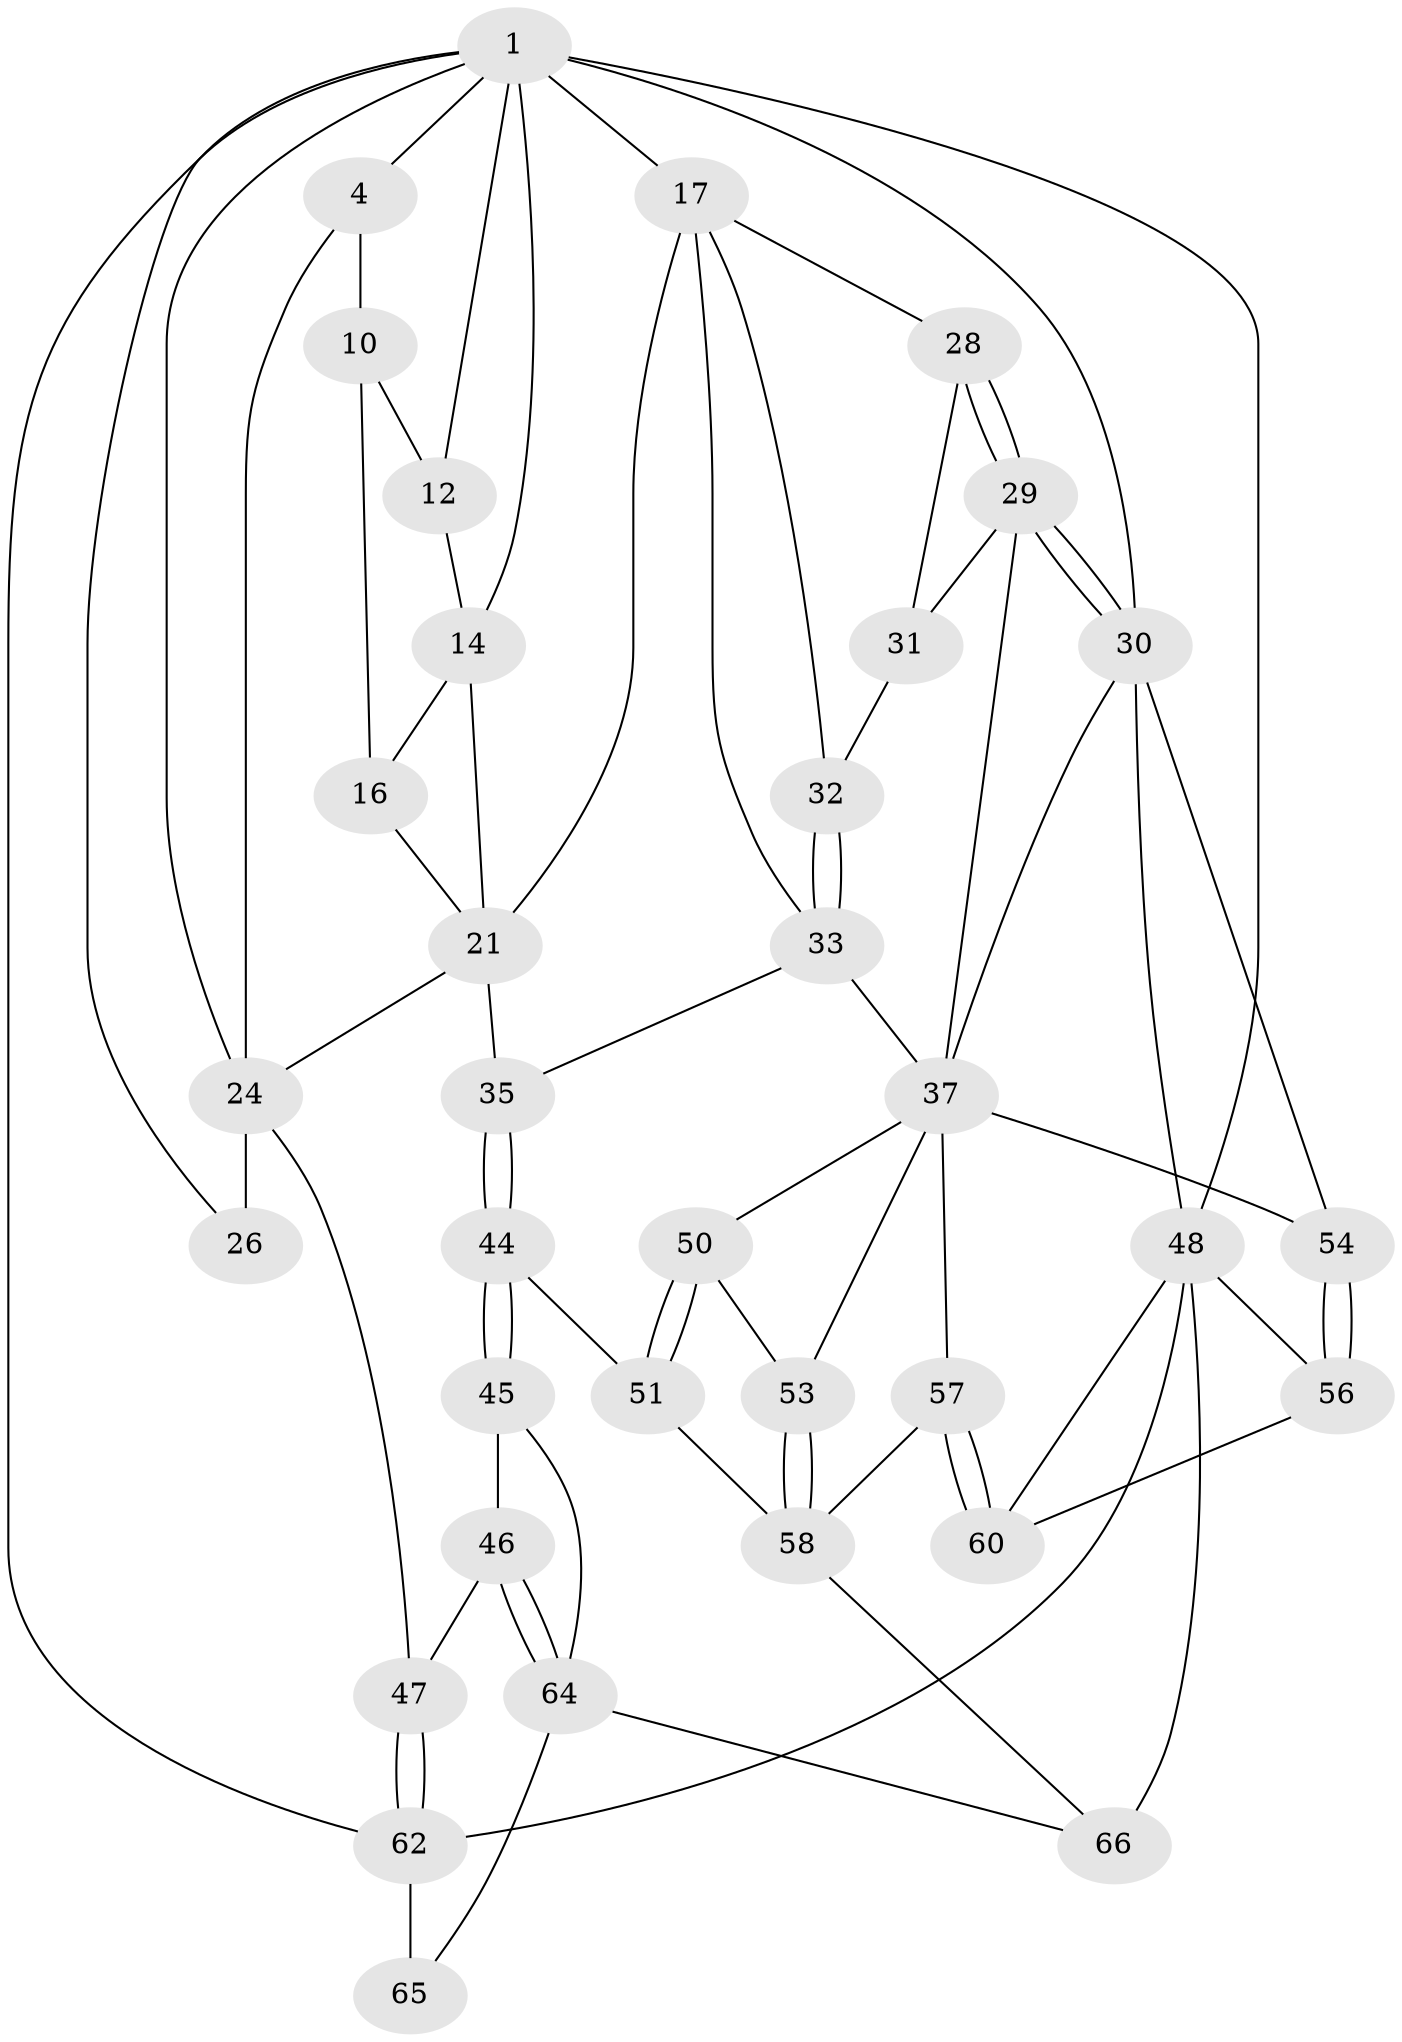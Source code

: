 // original degree distribution, {3: 0.028169014084507043, 5: 0.5633802816901409, 6: 0.18309859154929578, 4: 0.22535211267605634}
// Generated by graph-tools (version 1.1) at 2025/28/03/15/25 16:28:05]
// undirected, 35 vertices, 76 edges
graph export_dot {
graph [start="1"]
  node [color=gray90,style=filled];
  1 [pos="+0.8559825654854726+0",super="+2+6"];
  4 [pos="+0.24216467960354193+0",super="+11+5"];
  10 [pos="+0.32966648031276086+0.023175537050006505",super="+13"];
  12 [pos="+0.5481488882353658+0.14557703095085872"];
  14 [pos="+0.6961946130548111+0.1975635565220059",super="+15"];
  16 [pos="+0.5028840102835197+0.23949504133951535"];
  17 [pos="+0.8017279471195297+0.17087092180498686",super="+18"];
  21 [pos="+0.642003725668625+0.33937245030859",super="+22"];
  24 [pos="+0.2990014656135046+0.3769129608581432",super="+25+40"];
  26 [pos="+0+0.4845126598853214"];
  28 [pos="+0.8158189798133129+0.211434793370038"];
  29 [pos="+1+0.37148259609057066",super="+36"];
  30 [pos="+1+0.4084230997826094",super="+42"];
  31 [pos="+0.8614570794099501+0.41315196649631325"];
  32 [pos="+0.7965340701768324+0.40033937452918505"];
  33 [pos="+0.7026163690947836+0.45926521507676643",super="+34"];
  35 [pos="+0.5376357540091538+0.5501381601752823"];
  37 [pos="+0.8275041895257281+0.5605441228400095",super="+38"];
  44 [pos="+0.5087773002408658+0.6457026017169489"];
  45 [pos="+0.49661846952923405+0.6506222941689899"];
  46 [pos="+0.43815435782113676+0.663931370921345"];
  47 [pos="+0.4282897452611409+0.662959045688049"];
  48 [pos="+1+1",super="+71+49+70"];
  50 [pos="+0.6118542278906844+0.6822015730657764"];
  51 [pos="+0.5400841453425721+0.668112565841593"];
  53 [pos="+0.7032776614289427+0.7111519138884335"];
  54 [pos="+0.896637279577623+0.672819959185306"];
  56 [pos="+1+0.8225271842073635"];
  57 [pos="+0.8269380990587076+0.7997839518983995"];
  58 [pos="+0.7752890607329579+0.7964047343050373",super="+59"];
  60 [pos="+0.8676502131238435+0.83754076894143"];
  62 [pos="+0.2324224282561173+0.7249797246466898",super="+63"];
  64 [pos="+0.3907137060447279+0.8733383952654935",super="+68"];
  65 [pos="+0.31763351683188396+0.8517773715419331"];
  66 [pos="+0.600505240654568+1",super="+67"];
  1 -- 4 [weight=2];
  1 -- 48 [weight=2];
  1 -- 17 [weight=2];
  1 -- 26;
  1 -- 30;
  1 -- 24;
  1 -- 12;
  1 -- 14;
  1 -- 62;
  4 -- 10 [weight=2];
  4 -- 24;
  10 -- 16;
  10 -- 12;
  12 -- 14;
  14 -- 16;
  14 -- 21;
  16 -- 21;
  17 -- 32;
  17 -- 33;
  17 -- 21;
  17 -- 28;
  21 -- 24;
  21 -- 35;
  24 -- 26 [weight=2];
  24 -- 47;
  28 -- 29;
  28 -- 29;
  28 -- 31;
  29 -- 30;
  29 -- 30;
  29 -- 37;
  29 -- 31;
  30 -- 54;
  30 -- 37;
  30 -- 48;
  31 -- 32;
  32 -- 33;
  32 -- 33;
  33 -- 35;
  33 -- 37;
  35 -- 44;
  35 -- 44;
  37 -- 50;
  37 -- 53;
  37 -- 54;
  37 -- 57;
  44 -- 45;
  44 -- 45;
  44 -- 51;
  45 -- 46;
  45 -- 64;
  46 -- 47;
  46 -- 64;
  46 -- 64;
  47 -- 62;
  47 -- 62;
  48 -- 66 [weight=2];
  48 -- 56;
  48 -- 60;
  48 -- 62;
  50 -- 51;
  50 -- 51;
  50 -- 53;
  51 -- 58;
  53 -- 58;
  53 -- 58;
  54 -- 56;
  54 -- 56;
  56 -- 60;
  57 -- 58;
  57 -- 60;
  57 -- 60;
  58 -- 66;
  62 -- 65 [weight=2];
  64 -- 65;
  64 -- 66;
}

